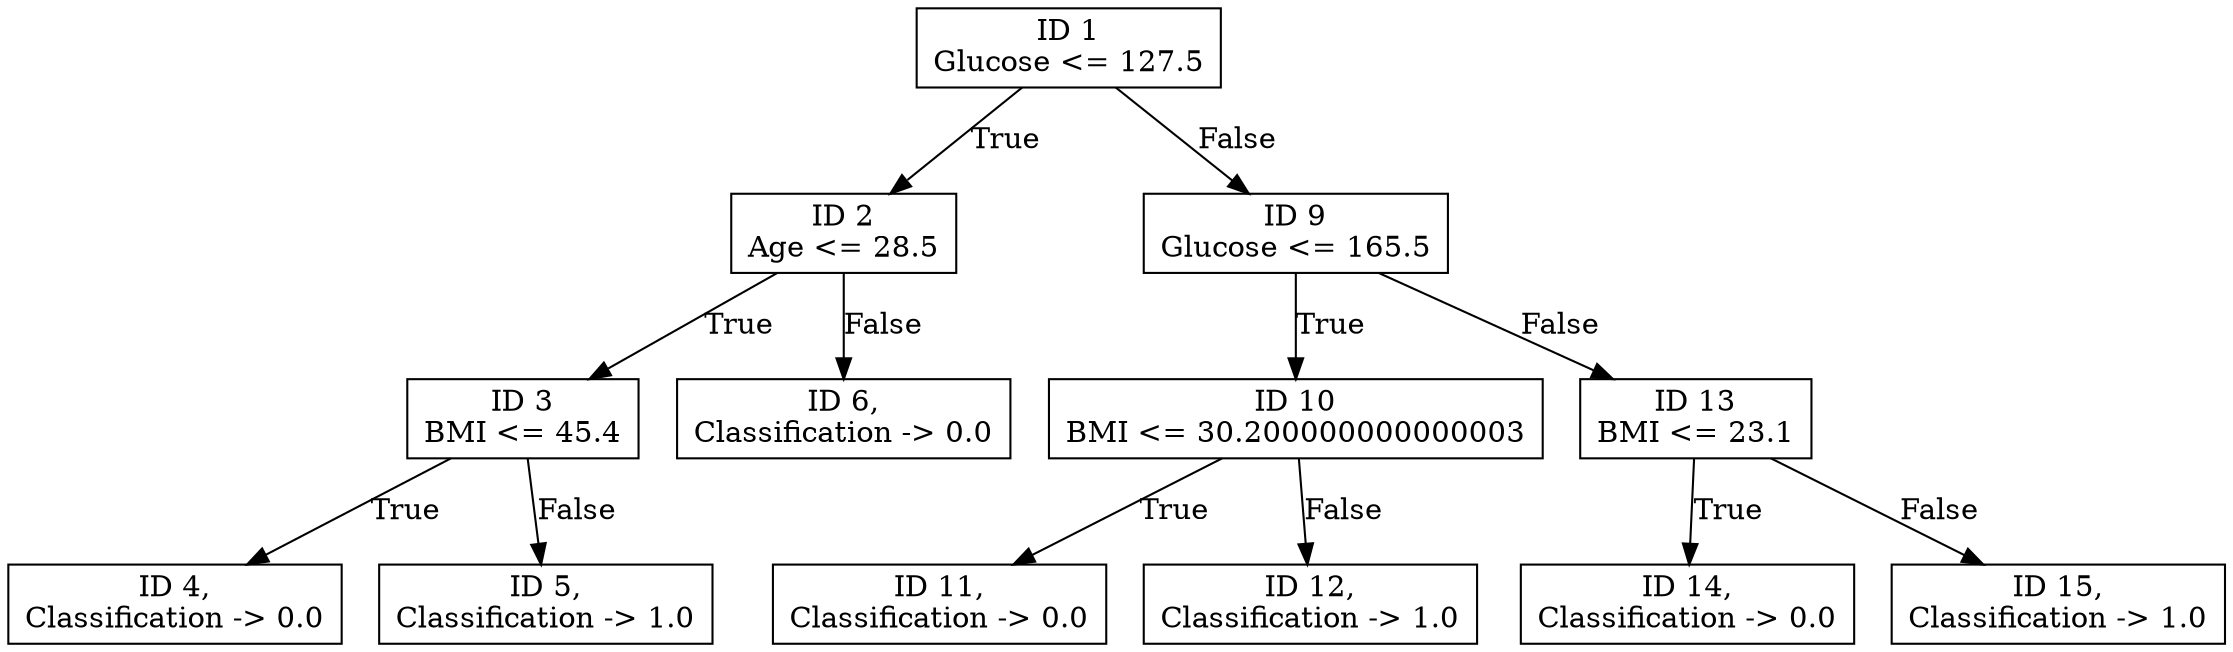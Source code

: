 digraph "Decision Tree" {
	node [shape=rectangle]
	"ID 1
Glucose <= 127.5
" -> "ID 2
Age <= 28.5
" [label=True]
	"ID 1
Glucose <= 127.5
" -> "ID 9
Glucose <= 165.5
" [label=False]
	"ID 2
Age <= 28.5
" -> "ID 3
BMI <= 45.4
" [label=True]
	"ID 2
Age <= 28.5
" -> "ID 6,
Classification -> 0.0
" [label=False]
	"ID 9
Glucose <= 165.5
" -> "ID 10
BMI <= 30.200000000000003
" [label=True]
	"ID 9
Glucose <= 165.5
" -> "ID 13
BMI <= 23.1
" [label=False]
	"ID 3
BMI <= 45.4
" -> "ID 4,
Classification -> 0.0
" [label=True]
	"ID 3
BMI <= 45.4
" -> "ID 5,
Classification -> 1.0
" [label=False]
	"ID 10
BMI <= 30.200000000000003
" -> "ID 11,
Classification -> 0.0
" [label=True]
	"ID 10
BMI <= 30.200000000000003
" -> "ID 12,
Classification -> 1.0
" [label=False]
	"ID 13
BMI <= 23.1
" -> "ID 14,
Classification -> 0.0
" [label=True]
	"ID 13
BMI <= 23.1
" -> "ID 15,
Classification -> 1.0
" [label=False]
}
